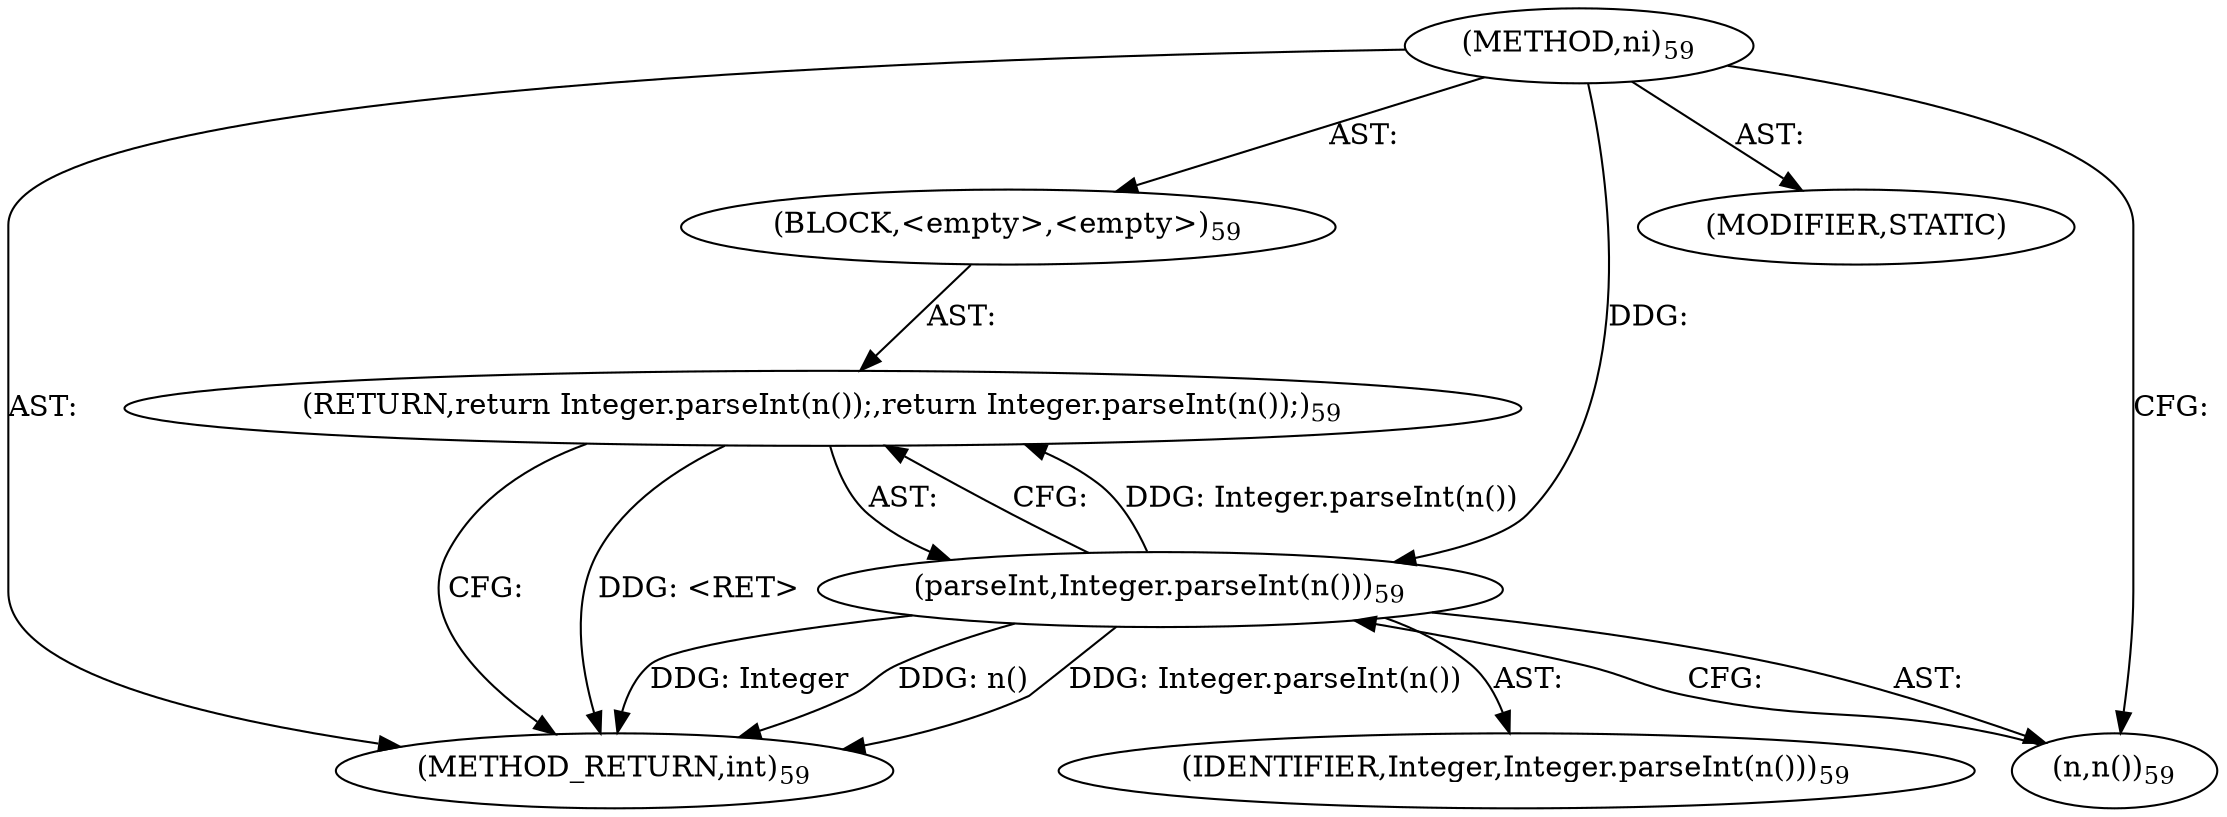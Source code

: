 digraph "ni" {  
"315" [label = <(METHOD,ni)<SUB>59</SUB>> ]
"316" [label = <(BLOCK,&lt;empty&gt;,&lt;empty&gt;)<SUB>59</SUB>> ]
"317" [label = <(RETURN,return Integer.parseInt(n());,return Integer.parseInt(n());)<SUB>59</SUB>> ]
"318" [label = <(parseInt,Integer.parseInt(n()))<SUB>59</SUB>> ]
"319" [label = <(IDENTIFIER,Integer,Integer.parseInt(n()))<SUB>59</SUB>> ]
"320" [label = <(n,n())<SUB>59</SUB>> ]
"321" [label = <(MODIFIER,STATIC)> ]
"322" [label = <(METHOD_RETURN,int)<SUB>59</SUB>> ]
  "315" -> "316"  [ label = "AST: "] 
  "315" -> "321"  [ label = "AST: "] 
  "315" -> "322"  [ label = "AST: "] 
  "316" -> "317"  [ label = "AST: "] 
  "317" -> "318"  [ label = "AST: "] 
  "318" -> "319"  [ label = "AST: "] 
  "318" -> "320"  [ label = "AST: "] 
  "317" -> "322"  [ label = "CFG: "] 
  "318" -> "317"  [ label = "CFG: "] 
  "320" -> "318"  [ label = "CFG: "] 
  "315" -> "320"  [ label = "CFG: "] 
  "317" -> "322"  [ label = "DDG: &lt;RET&gt;"] 
  "318" -> "322"  [ label = "DDG: Integer"] 
  "318" -> "322"  [ label = "DDG: n()"] 
  "318" -> "322"  [ label = "DDG: Integer.parseInt(n())"] 
  "318" -> "317"  [ label = "DDG: Integer.parseInt(n())"] 
  "315" -> "318"  [ label = "DDG: "] 
}
